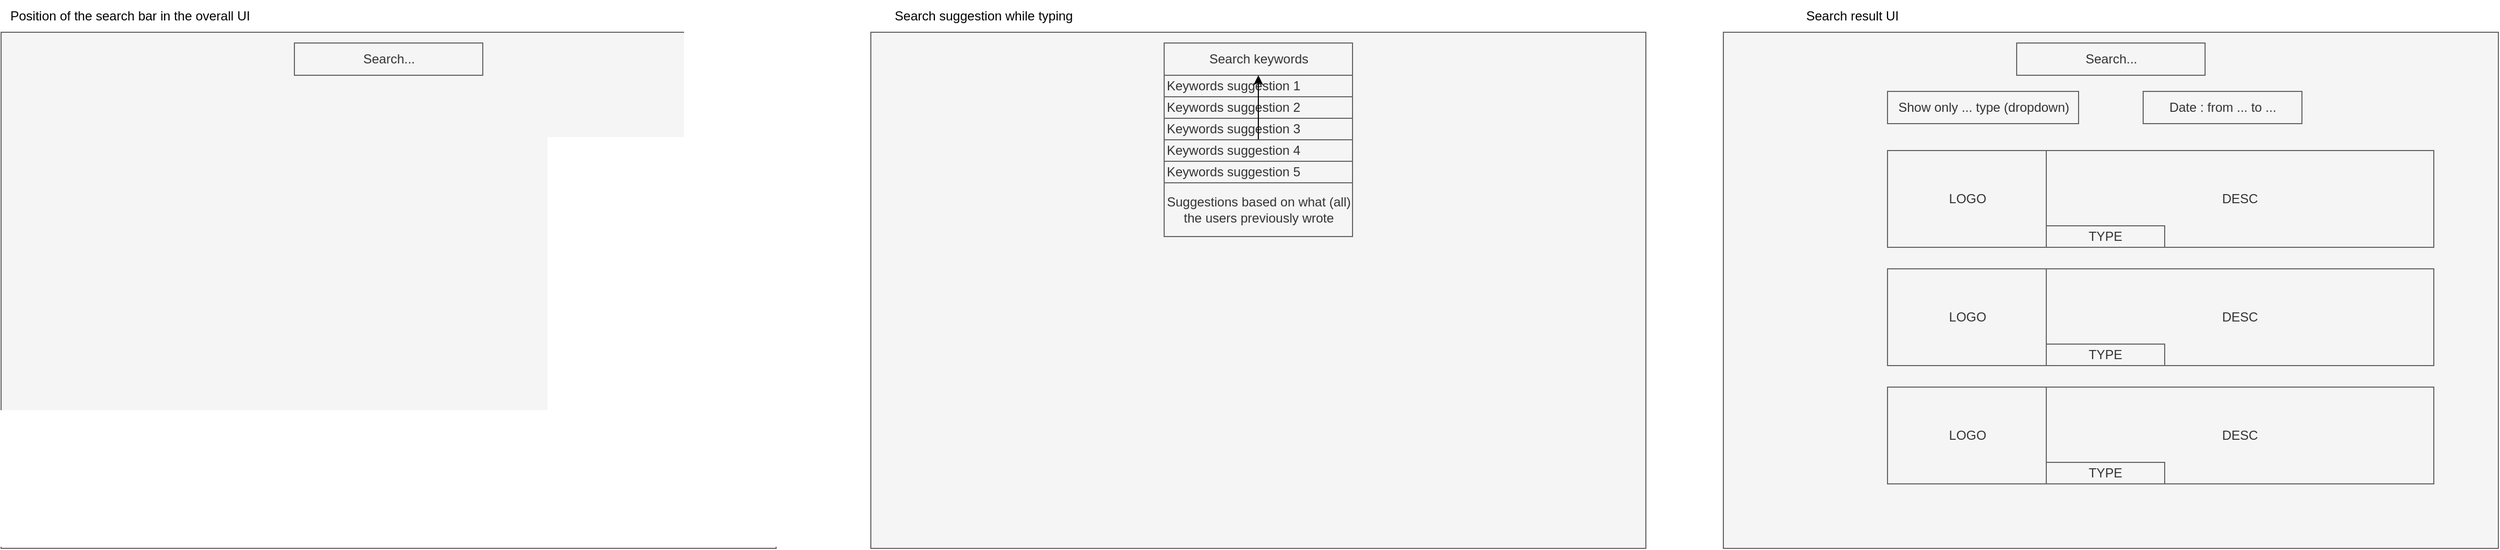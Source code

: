 <mxfile>
    <diagram id="CsDvwH3cZ1PsBRrToB9u" name="Page-1">
        <mxGraphModel dx="1308" dy="925" grid="1" gridSize="10" guides="1" tooltips="1" connect="1" arrows="1" fold="1" page="1" pageScale="1" pageWidth="850" pageHeight="1100" math="0" shadow="0">
            <root>
                <mxCell id="0"/>
                <mxCell id="1" parent="0"/>
                <mxCell id="2" value="" style="rounded=0;whiteSpace=wrap;html=1;fillColor=#f5f5f5;fontColor=#333333;strokeColor=#666666;" vertex="1" parent="1">
                    <mxGeometry x="40" y="40" width="720" height="480" as="geometry"/>
                </mxCell>
                <mxCell id="3" value="Search..." style="rounded=0;whiteSpace=wrap;html=1;fillColor=#f5f5f5;fontColor=#333333;strokeColor=#666666;" vertex="1" parent="1">
                    <mxGeometry x="312.5" y="50" width="175" height="30" as="geometry"/>
                </mxCell>
                <mxCell id="5" value="" style="rounded=0;whiteSpace=wrap;html=1;fillColor=#f5f5f5;fontColor=#333333;strokeColor=#666666;" vertex="1" parent="1">
                    <mxGeometry x="848" y="40" width="720" height="480" as="geometry"/>
                </mxCell>
                <mxCell id="6" value="Search keywords" style="rounded=0;whiteSpace=wrap;html=1;fillColor=#f5f5f5;fontColor=#333333;strokeColor=#666666;" vertex="1" parent="1">
                    <mxGeometry x="1120.5" y="50" width="175" height="30" as="geometry"/>
                </mxCell>
                <mxCell id="7" value="" style="rounded=0;whiteSpace=wrap;html=1;fillColor=#f5f5f5;fontColor=#333333;strokeColor=#666666;" vertex="1" parent="1">
                    <mxGeometry x="1120.5" y="80" width="175" height="150" as="geometry"/>
                </mxCell>
                <mxCell id="8" value="Keywords suggestion 1" style="rounded=0;whiteSpace=wrap;html=1;fillColor=#f5f5f5;fontColor=#333333;strokeColor=#666666;align=left;" vertex="1" parent="1">
                    <mxGeometry x="1120.5" y="80" width="175" height="20" as="geometry"/>
                </mxCell>
                <mxCell id="9" value="Keywords suggestion 2" style="rounded=0;whiteSpace=wrap;html=1;fillColor=#f5f5f5;fontColor=#333333;strokeColor=#666666;align=left;" vertex="1" parent="1">
                    <mxGeometry x="1120.5" y="100" width="175" height="20" as="geometry"/>
                </mxCell>
                <mxCell id="10" value="Keywords suggestion 3" style="rounded=0;whiteSpace=wrap;html=1;fillColor=#f5f5f5;fontColor=#333333;strokeColor=#666666;align=left;" vertex="1" parent="1">
                    <mxGeometry x="1120.5" y="120" width="175" height="20" as="geometry"/>
                </mxCell>
                <mxCell id="13" style="edgeStyle=none;html=1;" edge="1" parent="1" source="11" target="7">
                    <mxGeometry relative="1" as="geometry"/>
                </mxCell>
                <mxCell id="11" value="Keywords suggestion 4" style="rounded=0;whiteSpace=wrap;html=1;fillColor=#f5f5f5;fontColor=#333333;strokeColor=#666666;align=left;" vertex="1" parent="1">
                    <mxGeometry x="1120.5" y="140" width="175" height="20" as="geometry"/>
                </mxCell>
                <mxCell id="12" value="Keywords suggestion 5" style="rounded=0;whiteSpace=wrap;html=1;fillColor=#f5f5f5;fontColor=#333333;strokeColor=#666666;align=left;" vertex="1" parent="1">
                    <mxGeometry x="1120.5" y="160" width="175" height="20" as="geometry"/>
                </mxCell>
                <mxCell id="14" value="Suggestions based on what (all) the users previously wrote" style="rounded=0;whiteSpace=wrap;html=1;fillColor=#f5f5f5;fontColor=#333333;strokeColor=#666666;" vertex="1" parent="1">
                    <mxGeometry x="1120.5" y="180" width="175" height="50" as="geometry"/>
                </mxCell>
                <mxCell id="15" value="Search suggestion while typing" style="text;html=1;strokeColor=none;fillColor=none;align=center;verticalAlign=middle;whiteSpace=wrap;rounded=0;" vertex="1" parent="1">
                    <mxGeometry x="848" y="10" width="210" height="30" as="geometry"/>
                </mxCell>
                <mxCell id="16" value="Position of the search bar in the overall UI" style="text;html=1;strokeColor=none;fillColor=none;align=center;verticalAlign=middle;whiteSpace=wrap;rounded=0;" vertex="1" parent="1">
                    <mxGeometry x="40" y="10" width="240" height="30" as="geometry"/>
                </mxCell>
                <mxCell id="17" value="" style="rounded=0;whiteSpace=wrap;html=1;fillColor=#f5f5f5;fontColor=#333333;strokeColor=#666666;" vertex="1" parent="1">
                    <mxGeometry x="1640" y="40" width="720" height="480" as="geometry"/>
                </mxCell>
                <mxCell id="18" value="Search..." style="rounded=0;whiteSpace=wrap;html=1;fillColor=#f5f5f5;fontColor=#333333;strokeColor=#666666;" vertex="1" parent="1">
                    <mxGeometry x="1912.5" y="50" width="175" height="30" as="geometry"/>
                </mxCell>
                <mxCell id="19" value="Search result UI" style="text;html=1;strokeColor=none;fillColor=none;align=center;verticalAlign=middle;whiteSpace=wrap;rounded=0;" vertex="1" parent="1">
                    <mxGeometry x="1640" y="10" width="240" height="30" as="geometry"/>
                </mxCell>
                <mxCell id="20" value="Show only ... type (dropdown)" style="rounded=0;whiteSpace=wrap;html=1;fillColor=#f5f5f5;fontColor=#333333;strokeColor=#666666;" vertex="1" parent="1">
                    <mxGeometry x="1792.5" y="95" width="177.5" height="30" as="geometry"/>
                </mxCell>
                <mxCell id="21" value="Date : from ... to ..." style="rounded=0;whiteSpace=wrap;html=1;fillColor=#f5f5f5;fontColor=#333333;strokeColor=#666666;" vertex="1" parent="1">
                    <mxGeometry x="2030" y="95" width="147.5" height="30" as="geometry"/>
                </mxCell>
                <mxCell id="22" value="LOGO" style="rounded=0;whiteSpace=wrap;html=1;fillColor=#f5f5f5;fontColor=#333333;strokeColor=#666666;" vertex="1" parent="1">
                    <mxGeometry x="1792.5" y="150" width="147.5" height="90" as="geometry"/>
                </mxCell>
                <mxCell id="23" value="DESC" style="rounded=0;whiteSpace=wrap;html=1;fillColor=#f5f5f5;fontColor=#333333;strokeColor=#666666;" vertex="1" parent="1">
                    <mxGeometry x="1940" y="150" width="360" height="90" as="geometry"/>
                </mxCell>
                <mxCell id="24" value="TYPE" style="rounded=0;whiteSpace=wrap;html=1;fillColor=#f5f5f5;fontColor=#333333;strokeColor=#666666;" vertex="1" parent="1">
                    <mxGeometry x="1940" y="220" width="110" height="20" as="geometry"/>
                </mxCell>
                <mxCell id="25" value="LOGO" style="rounded=0;whiteSpace=wrap;html=1;fillColor=#f5f5f5;fontColor=#333333;strokeColor=#666666;" vertex="1" parent="1">
                    <mxGeometry x="1792.5" y="260" width="147.5" height="90" as="geometry"/>
                </mxCell>
                <mxCell id="26" value="DESC" style="rounded=0;whiteSpace=wrap;html=1;fillColor=#f5f5f5;fontColor=#333333;strokeColor=#666666;" vertex="1" parent="1">
                    <mxGeometry x="1940" y="260" width="360" height="90" as="geometry"/>
                </mxCell>
                <mxCell id="27" value="TYPE" style="rounded=0;whiteSpace=wrap;html=1;fillColor=#f5f5f5;fontColor=#333333;strokeColor=#666666;" vertex="1" parent="1">
                    <mxGeometry x="1940" y="330" width="110" height="20" as="geometry"/>
                </mxCell>
                <mxCell id="28" value="LOGO" style="rounded=0;whiteSpace=wrap;html=1;fillColor=#f5f5f5;fontColor=#333333;strokeColor=#666666;" vertex="1" parent="1">
                    <mxGeometry x="1792.5" y="370" width="147.5" height="90" as="geometry"/>
                </mxCell>
                <mxCell id="29" value="DESC" style="rounded=0;whiteSpace=wrap;html=1;fillColor=#f5f5f5;fontColor=#333333;strokeColor=#666666;" vertex="1" parent="1">
                    <mxGeometry x="1940" y="370" width="360" height="90" as="geometry"/>
                </mxCell>
                <mxCell id="30" value="TYPE" style="rounded=0;whiteSpace=wrap;html=1;fillColor=#f5f5f5;fontColor=#333333;strokeColor=#666666;" vertex="1" parent="1">
                    <mxGeometry x="1940" y="440" width="110" height="20" as="geometry"/>
                </mxCell>
            </root>
        </mxGraphModel>
    </diagram>
</mxfile>